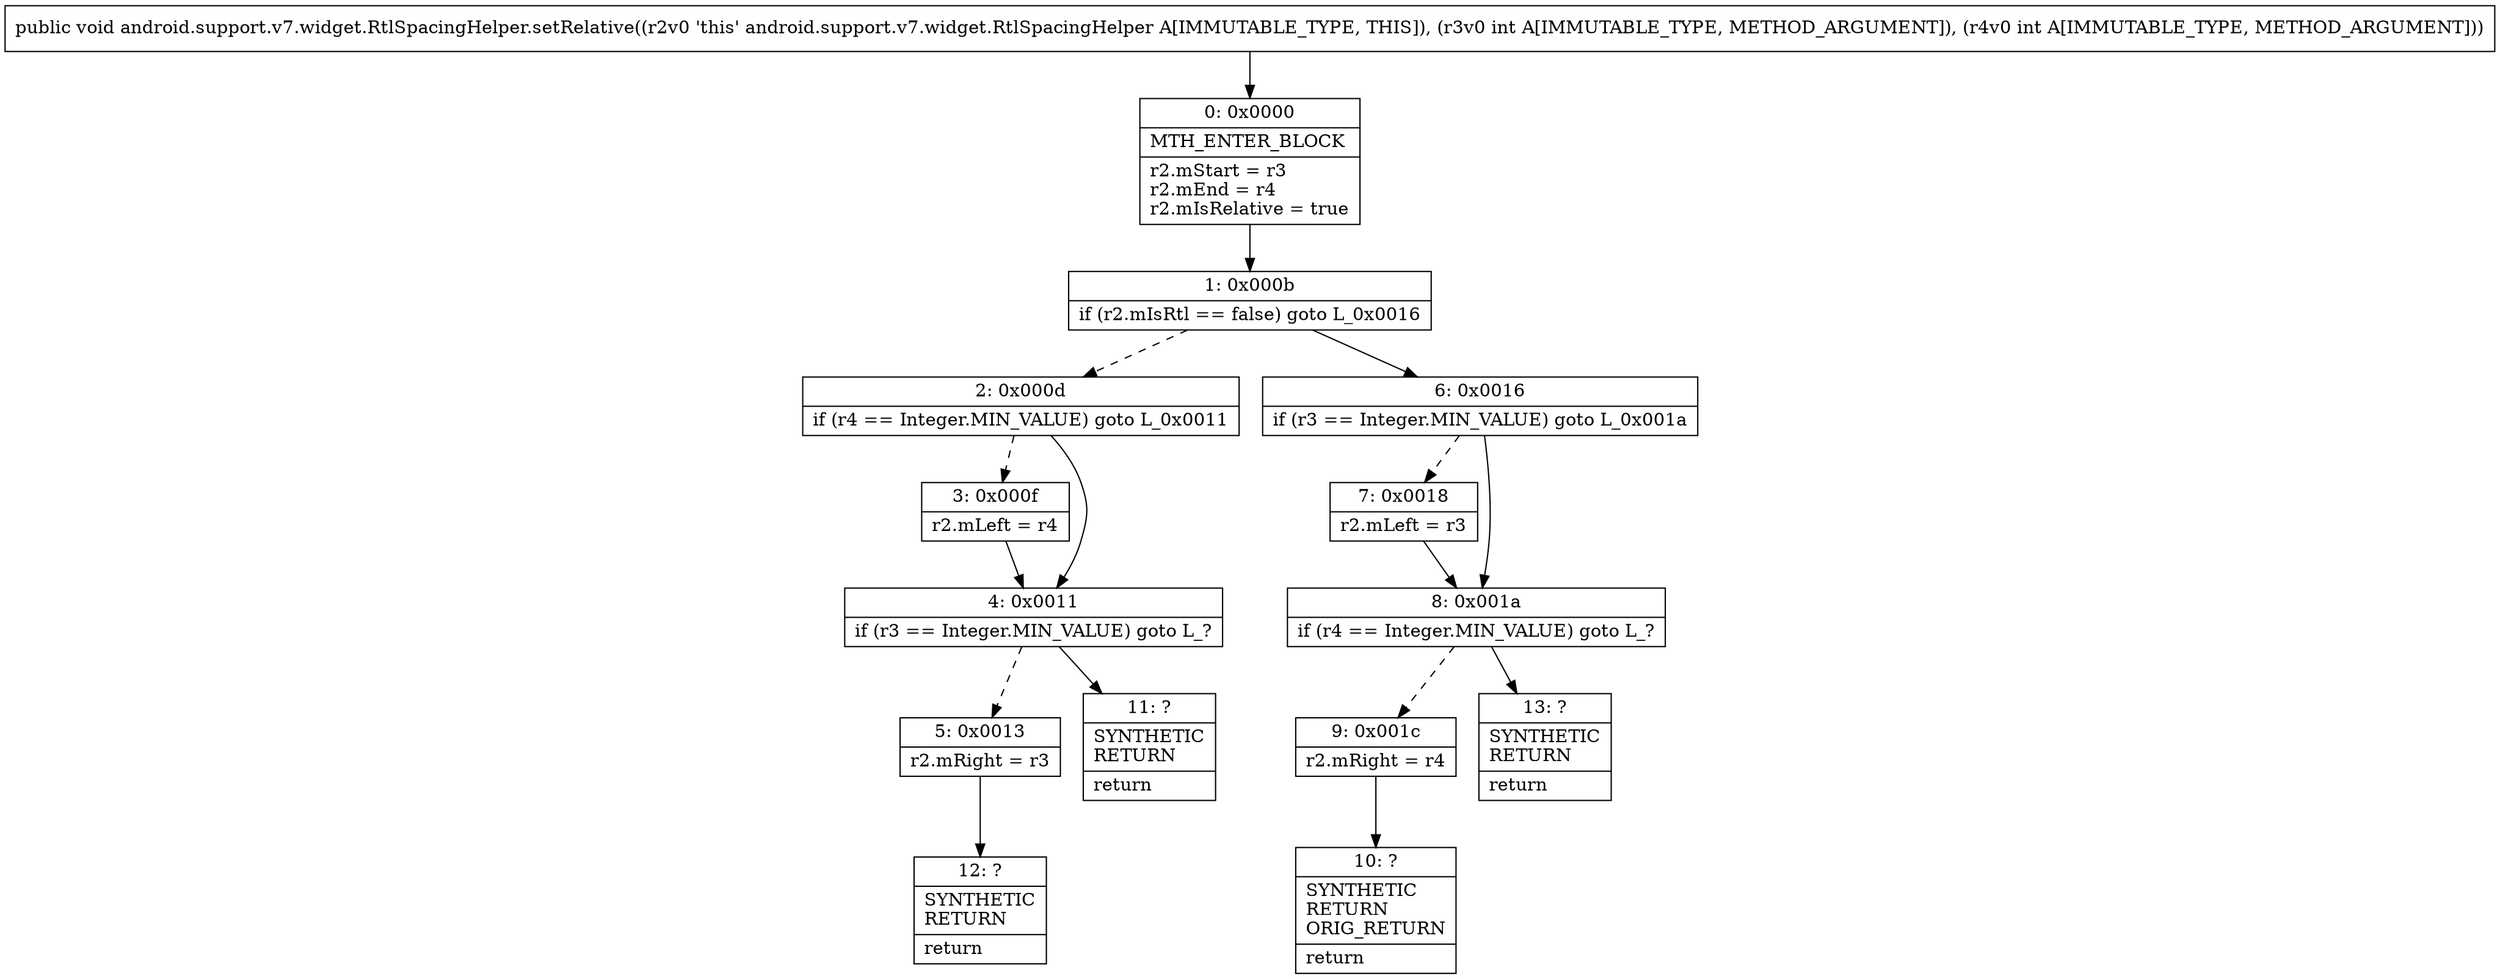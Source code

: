 digraph "CFG forandroid.support.v7.widget.RtlSpacingHelper.setRelative(II)V" {
Node_0 [shape=record,label="{0\:\ 0x0000|MTH_ENTER_BLOCK\l|r2.mStart = r3\lr2.mEnd = r4\lr2.mIsRelative = true\l}"];
Node_1 [shape=record,label="{1\:\ 0x000b|if (r2.mIsRtl == false) goto L_0x0016\l}"];
Node_2 [shape=record,label="{2\:\ 0x000d|if (r4 == Integer.MIN_VALUE) goto L_0x0011\l}"];
Node_3 [shape=record,label="{3\:\ 0x000f|r2.mLeft = r4\l}"];
Node_4 [shape=record,label="{4\:\ 0x0011|if (r3 == Integer.MIN_VALUE) goto L_?\l}"];
Node_5 [shape=record,label="{5\:\ 0x0013|r2.mRight = r3\l}"];
Node_6 [shape=record,label="{6\:\ 0x0016|if (r3 == Integer.MIN_VALUE) goto L_0x001a\l}"];
Node_7 [shape=record,label="{7\:\ 0x0018|r2.mLeft = r3\l}"];
Node_8 [shape=record,label="{8\:\ 0x001a|if (r4 == Integer.MIN_VALUE) goto L_?\l}"];
Node_9 [shape=record,label="{9\:\ 0x001c|r2.mRight = r4\l}"];
Node_10 [shape=record,label="{10\:\ ?|SYNTHETIC\lRETURN\lORIG_RETURN\l|return\l}"];
Node_11 [shape=record,label="{11\:\ ?|SYNTHETIC\lRETURN\l|return\l}"];
Node_12 [shape=record,label="{12\:\ ?|SYNTHETIC\lRETURN\l|return\l}"];
Node_13 [shape=record,label="{13\:\ ?|SYNTHETIC\lRETURN\l|return\l}"];
MethodNode[shape=record,label="{public void android.support.v7.widget.RtlSpacingHelper.setRelative((r2v0 'this' android.support.v7.widget.RtlSpacingHelper A[IMMUTABLE_TYPE, THIS]), (r3v0 int A[IMMUTABLE_TYPE, METHOD_ARGUMENT]), (r4v0 int A[IMMUTABLE_TYPE, METHOD_ARGUMENT])) }"];
MethodNode -> Node_0;
Node_0 -> Node_1;
Node_1 -> Node_2[style=dashed];
Node_1 -> Node_6;
Node_2 -> Node_3[style=dashed];
Node_2 -> Node_4;
Node_3 -> Node_4;
Node_4 -> Node_5[style=dashed];
Node_4 -> Node_11;
Node_5 -> Node_12;
Node_6 -> Node_7[style=dashed];
Node_6 -> Node_8;
Node_7 -> Node_8;
Node_8 -> Node_9[style=dashed];
Node_8 -> Node_13;
Node_9 -> Node_10;
}

